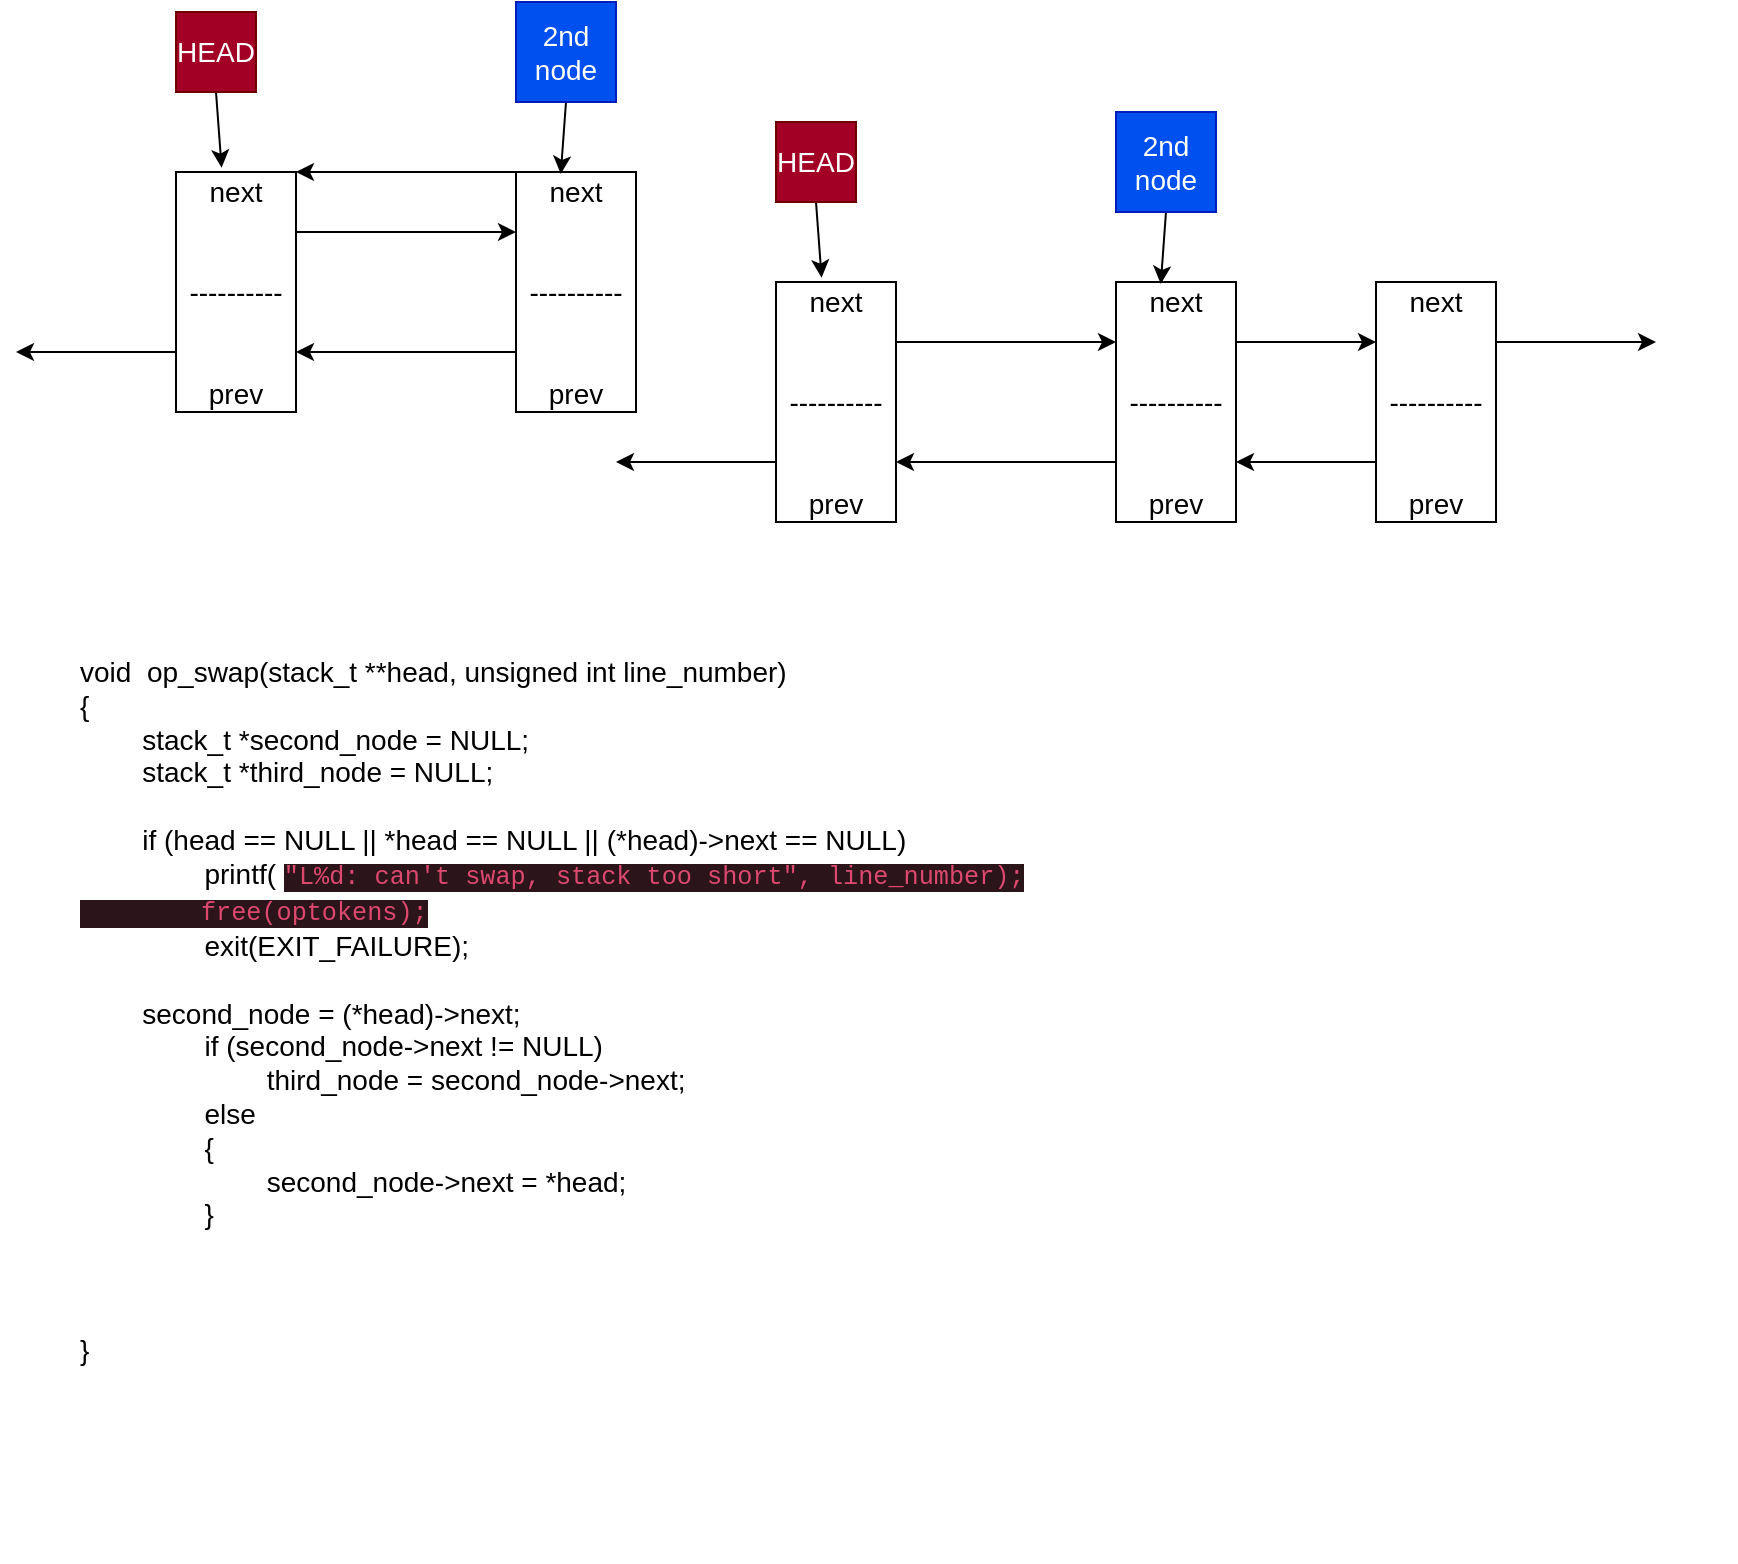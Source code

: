 <mxfile>
    <diagram id="nZBdtlKTm2JA81rJCcJa" name="Page-1">
        <mxGraphModel dx="1682" dy="461" grid="1" gridSize="10" guides="1" tooltips="1" connect="1" arrows="1" fold="1" page="1" pageScale="1" pageWidth="850" pageHeight="1100" math="0" shadow="0">
            <root>
                <mxCell id="0"/>
                <mxCell id="1" parent="0"/>
                <mxCell id="4" style="edgeStyle=none;html=1;exitX=1;exitY=0.25;exitDx=0;exitDy=0;fontSize=14;entryX=0;entryY=0.25;entryDx=0;entryDy=0;" edge="1" parent="1" source="3" target="7">
                    <mxGeometry relative="1" as="geometry">
                        <mxPoint x="520" y="280" as="targetPoint"/>
                    </mxGeometry>
                </mxCell>
                <mxCell id="5" style="edgeStyle=none;html=1;exitX=0;exitY=0.75;exitDx=0;exitDy=0;fontSize=14;" edge="1" parent="1" source="3">
                    <mxGeometry relative="1" as="geometry">
                        <mxPoint x="280" y="340" as="targetPoint"/>
                    </mxGeometry>
                </mxCell>
                <mxCell id="3" value="&lt;font style=&quot;font-size: 14px;&quot;&gt;next&lt;br&gt;&lt;br&gt;&lt;br&gt;----------&lt;br&gt;&lt;br&gt;&lt;br&gt;prev&lt;/font&gt;" style="rounded=0;whiteSpace=wrap;html=1;" vertex="1" parent="1">
                    <mxGeometry x="360" y="250" width="60" height="120" as="geometry"/>
                </mxCell>
                <mxCell id="6" value="void&amp;nbsp; op_swap(stack_t **head, unsigned int line_number)&lt;br&gt;{&lt;br&gt;&lt;span style=&quot;white-space: pre;&quot;&gt;&#9;&lt;/span&gt;stack_t *second_node = NULL;&lt;br&gt;&lt;span style=&quot;white-space: pre;&quot;&gt;&#9;&lt;/span&gt;stack_t *third_node = NULL;&lt;br&gt;&lt;br&gt;&lt;span style=&quot;&quot;&gt;&#9;&lt;/span&gt;&lt;span style=&quot;white-space: pre;&quot;&gt;&#9;&lt;/span&gt;if (head == NULL || *head == NULL || (*head)-&amp;gt;next == NULL)&lt;br&gt;&lt;span style=&quot;&quot;&gt;&#9;&lt;/span&gt;&lt;span style=&quot;&quot;&gt;&#9;&lt;/span&gt;&lt;span style=&quot;white-space: pre;&quot;&gt;&#9;&lt;/span&gt;&lt;span style=&quot;white-space: pre;&quot;&gt;&#9;&lt;/span&gt;printf( &lt;span style=&quot;color: rgb(221, 73, 110); font-family: Menlo, Monaco, Consolas, &amp;quot;Courier New&amp;quot;, monospace; font-size: 12.6px; background-color: rgb(43, 20, 26);&quot;&gt;&quot;L%d: can't swap, stack too short&quot;, line_number);&lt;br&gt;&lt;span style=&quot;white-space: pre;&quot;&gt;&#9;&lt;/span&gt;free(optokens);&lt;br&gt;&lt;/span&gt;&lt;span style=&quot;white-space: pre;&quot;&gt;&#9;&lt;/span&gt;&lt;span style=&quot;white-space: pre;&quot;&gt;&#9;&lt;/span&gt;exit(EXIT_FAILURE);&lt;br&gt;&lt;span style=&quot;white-space: pre;&quot;&gt;&#9;&lt;/span&gt;&lt;br&gt;&lt;span style=&quot;white-space: pre;&quot;&gt;&#9;&lt;/span&gt;second_node = (*head)-&amp;gt;next;&lt;br&gt;&lt;span style=&quot;white-space: pre;&quot;&gt;&#9;&lt;/span&gt;&lt;span style=&quot;white-space: pre;&quot;&gt;&#9;&lt;/span&gt;if (second_node-&amp;gt;next != NULL)&lt;br&gt;&lt;span style=&quot;white-space: pre;&quot;&gt;&#9;&lt;/span&gt;&lt;span style=&quot;white-space: pre;&quot;&gt;&#9;&lt;/span&gt;&lt;span style=&quot;white-space: pre;&quot;&gt;&#9;&lt;/span&gt;third_node = second_node-&amp;gt;next;&lt;br&gt;&lt;span style=&quot;white-space: pre;&quot;&gt;&#9;&lt;/span&gt;&lt;span style=&quot;white-space: pre;&quot;&gt;&#9;&lt;/span&gt;else&lt;br&gt;&lt;span style=&quot;white-space: pre;&quot;&gt;&#9;&lt;/span&gt;&lt;span style=&quot;white-space: pre;&quot;&gt;&#9;&lt;/span&gt;{&lt;br&gt;&lt;span style=&quot;white-space: pre;&quot;&gt;&#9;&lt;/span&gt;&lt;span style=&quot;white-space: pre;&quot;&gt;&#9;&lt;/span&gt;&lt;span style=&quot;white-space: pre;&quot;&gt;&#9;&lt;/span&gt;second_node-&amp;gt;next = *head;&lt;br&gt;&lt;span style=&quot;white-space: pre;&quot;&gt;&#9;&lt;/span&gt;&lt;span style=&quot;white-space: pre;&quot;&gt;&#9;&lt;/span&gt;}&lt;br&gt;&lt;span style=&quot;white-space: pre;&quot;&gt;&#9;&lt;/span&gt;&lt;span style=&quot;white-space: pre;&quot;&gt;&#9;&lt;/span&gt;&lt;span style=&quot;white-space: pre;&quot;&gt;&#9;&lt;/span&gt;&lt;br&gt;&lt;br&gt;&lt;br&gt;}" style="text;strokeColor=none;align=left;fillColor=none;html=1;verticalAlign=top;whiteSpace=wrap;rounded=0;fontSize=14;" vertex="1" parent="1">
                    <mxGeometry x="10" y="430" width="830" height="460" as="geometry"/>
                </mxCell>
                <mxCell id="8" style="edgeStyle=none;html=1;exitX=1;exitY=0.25;exitDx=0;exitDy=0;fontSize=14;entryX=0;entryY=0.25;entryDx=0;entryDy=0;" edge="1" parent="1" source="7" target="9">
                    <mxGeometry relative="1" as="geometry">
                        <mxPoint x="650" y="280" as="targetPoint"/>
                    </mxGeometry>
                </mxCell>
                <mxCell id="11" style="edgeStyle=none;html=1;exitX=0;exitY=0.75;exitDx=0;exitDy=0;entryX=1;entryY=0.75;entryDx=0;entryDy=0;fontSize=14;" edge="1" parent="1" source="7" target="3">
                    <mxGeometry relative="1" as="geometry"/>
                </mxCell>
                <mxCell id="7" value="&lt;font style=&quot;font-size: 14px;&quot;&gt;next&lt;br&gt;&lt;br&gt;&lt;br&gt;----------&lt;br&gt;&lt;br&gt;&lt;br&gt;prev&lt;/font&gt;" style="rounded=0;whiteSpace=wrap;html=1;" vertex="1" parent="1">
                    <mxGeometry x="530" y="250" width="60" height="120" as="geometry"/>
                </mxCell>
                <mxCell id="10" style="edgeStyle=none;html=1;exitX=0;exitY=0.75;exitDx=0;exitDy=0;entryX=1;entryY=0.75;entryDx=0;entryDy=0;fontSize=14;" edge="1" parent="1" source="9" target="7">
                    <mxGeometry relative="1" as="geometry"/>
                </mxCell>
                <mxCell id="12" style="edgeStyle=none;html=1;exitX=1;exitY=0.25;exitDx=0;exitDy=0;fontSize=14;" edge="1" parent="1" source="9">
                    <mxGeometry relative="1" as="geometry">
                        <mxPoint x="800" y="280" as="targetPoint"/>
                    </mxGeometry>
                </mxCell>
                <mxCell id="9" value="&lt;font style=&quot;font-size: 14px;&quot;&gt;next&lt;br&gt;&lt;br&gt;&lt;br&gt;----------&lt;br&gt;&lt;br&gt;&lt;br&gt;prev&lt;/font&gt;" style="rounded=0;whiteSpace=wrap;html=1;" vertex="1" parent="1">
                    <mxGeometry x="660" y="250" width="60" height="120" as="geometry"/>
                </mxCell>
                <mxCell id="14" style="edgeStyle=none;html=1;exitX=0.5;exitY=1;exitDx=0;exitDy=0;entryX=0.38;entryY=-0.018;entryDx=0;entryDy=0;entryPerimeter=0;fontSize=14;" edge="1" parent="1" source="13" target="3">
                    <mxGeometry relative="1" as="geometry"/>
                </mxCell>
                <mxCell id="13" value="HEAD" style="whiteSpace=wrap;html=1;aspect=fixed;fontSize=14;fillColor=#a20025;fontColor=#ffffff;strokeColor=#6F0000;" vertex="1" parent="1">
                    <mxGeometry x="360" y="170" width="40" height="40" as="geometry"/>
                </mxCell>
                <mxCell id="17" style="edgeStyle=none;html=1;exitX=0.5;exitY=1;exitDx=0;exitDy=0;entryX=0.373;entryY=0.008;entryDx=0;entryDy=0;entryPerimeter=0;fontSize=14;" edge="1" parent="1" source="16" target="7">
                    <mxGeometry relative="1" as="geometry"/>
                </mxCell>
                <mxCell id="16" value="2nd&lt;br&gt;node" style="whiteSpace=wrap;html=1;aspect=fixed;fontSize=14;fillColor=#0050ef;fontColor=#ffffff;strokeColor=#001DBC;" vertex="1" parent="1">
                    <mxGeometry x="530" y="165" width="50" height="50" as="geometry"/>
                </mxCell>
                <mxCell id="18" style="edgeStyle=none;html=1;exitX=1;exitY=0.25;exitDx=0;exitDy=0;fontSize=14;entryX=0;entryY=0.25;entryDx=0;entryDy=0;" edge="1" parent="1" source="20" target="22">
                    <mxGeometry relative="1" as="geometry">
                        <mxPoint x="220" y="225" as="targetPoint"/>
                    </mxGeometry>
                </mxCell>
                <mxCell id="19" style="edgeStyle=none;html=1;exitX=0;exitY=0.75;exitDx=0;exitDy=0;fontSize=14;" edge="1" parent="1" source="20">
                    <mxGeometry relative="1" as="geometry">
                        <mxPoint x="-20" y="285" as="targetPoint"/>
                    </mxGeometry>
                </mxCell>
                <mxCell id="20" value="&lt;font style=&quot;font-size: 14px;&quot;&gt;next&lt;br&gt;&lt;br&gt;&lt;br&gt;----------&lt;br&gt;&lt;br&gt;&lt;br&gt;prev&lt;/font&gt;" style="rounded=0;whiteSpace=wrap;html=1;" vertex="1" parent="1">
                    <mxGeometry x="60" y="195" width="60" height="120" as="geometry"/>
                </mxCell>
                <mxCell id="21" style="edgeStyle=none;html=1;exitX=0;exitY=0.75;exitDx=0;exitDy=0;entryX=1;entryY=0.75;entryDx=0;entryDy=0;fontSize=14;" edge="1" parent="1" source="22" target="20">
                    <mxGeometry relative="1" as="geometry"/>
                </mxCell>
                <mxCell id="27" style="edgeStyle=none;html=1;exitX=0;exitY=0;exitDx=0;exitDy=0;entryX=1;entryY=0;entryDx=0;entryDy=0;fontSize=14;" edge="1" parent="1" source="22" target="20">
                    <mxGeometry relative="1" as="geometry"/>
                </mxCell>
                <mxCell id="22" value="&lt;font style=&quot;font-size: 14px;&quot;&gt;next&lt;br&gt;&lt;br&gt;&lt;br&gt;----------&lt;br&gt;&lt;br&gt;&lt;br&gt;prev&lt;/font&gt;" style="rounded=0;whiteSpace=wrap;html=1;" vertex="1" parent="1">
                    <mxGeometry x="230" y="195" width="60" height="120" as="geometry"/>
                </mxCell>
                <mxCell id="23" style="edgeStyle=none;html=1;exitX=0.5;exitY=1;exitDx=0;exitDy=0;entryX=0.38;entryY=-0.018;entryDx=0;entryDy=0;entryPerimeter=0;fontSize=14;" edge="1" parent="1" source="24" target="20">
                    <mxGeometry relative="1" as="geometry"/>
                </mxCell>
                <mxCell id="24" value="HEAD" style="whiteSpace=wrap;html=1;aspect=fixed;fontSize=14;fillColor=#a20025;fontColor=#ffffff;strokeColor=#6F0000;" vertex="1" parent="1">
                    <mxGeometry x="60" y="115" width="40" height="40" as="geometry"/>
                </mxCell>
                <mxCell id="25" style="edgeStyle=none;html=1;exitX=0.5;exitY=1;exitDx=0;exitDy=0;entryX=0.373;entryY=0.008;entryDx=0;entryDy=0;entryPerimeter=0;fontSize=14;" edge="1" parent="1" source="26" target="22">
                    <mxGeometry relative="1" as="geometry"/>
                </mxCell>
                <mxCell id="26" value="2nd&lt;br&gt;node" style="whiteSpace=wrap;html=1;aspect=fixed;fontSize=14;fillColor=#0050ef;fontColor=#ffffff;strokeColor=#001DBC;" vertex="1" parent="1">
                    <mxGeometry x="230" y="110" width="50" height="50" as="geometry"/>
                </mxCell>
            </root>
        </mxGraphModel>
    </diagram>
</mxfile>
